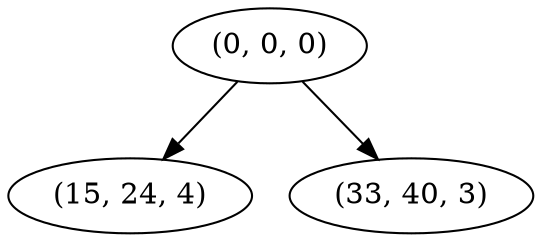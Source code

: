 digraph tree {
    "(0, 0, 0)";
    "(15, 24, 4)";
    "(33, 40, 3)";
    "(0, 0, 0)" -> "(15, 24, 4)";
    "(0, 0, 0)" -> "(33, 40, 3)";
}
